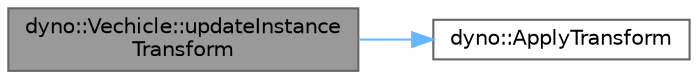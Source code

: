 digraph "dyno::Vechicle::updateInstanceTransform"
{
 // LATEX_PDF_SIZE
  bgcolor="transparent";
  edge [fontname=Helvetica,fontsize=10,labelfontname=Helvetica,labelfontsize=10];
  node [fontname=Helvetica,fontsize=10,shape=box,height=0.2,width=0.4];
  rankdir="LR";
  Node1 [id="Node000001",label="dyno::Vechicle::updateInstance\lTransform",height=0.2,width=0.4,color="gray40", fillcolor="grey60", style="filled", fontcolor="black",tooltip=" "];
  Node1 -> Node2 [id="edge1_Node000001_Node000002",color="steelblue1",style="solid",tooltip=" "];
  Node2 [id="Node000002",label="dyno::ApplyTransform",height=0.2,width=0.4,color="grey40", fillcolor="white", style="filled",URL="$namespacedyno.html#ab44cc57c76affed63fd9f6be4eea1465",tooltip=" "];
}
